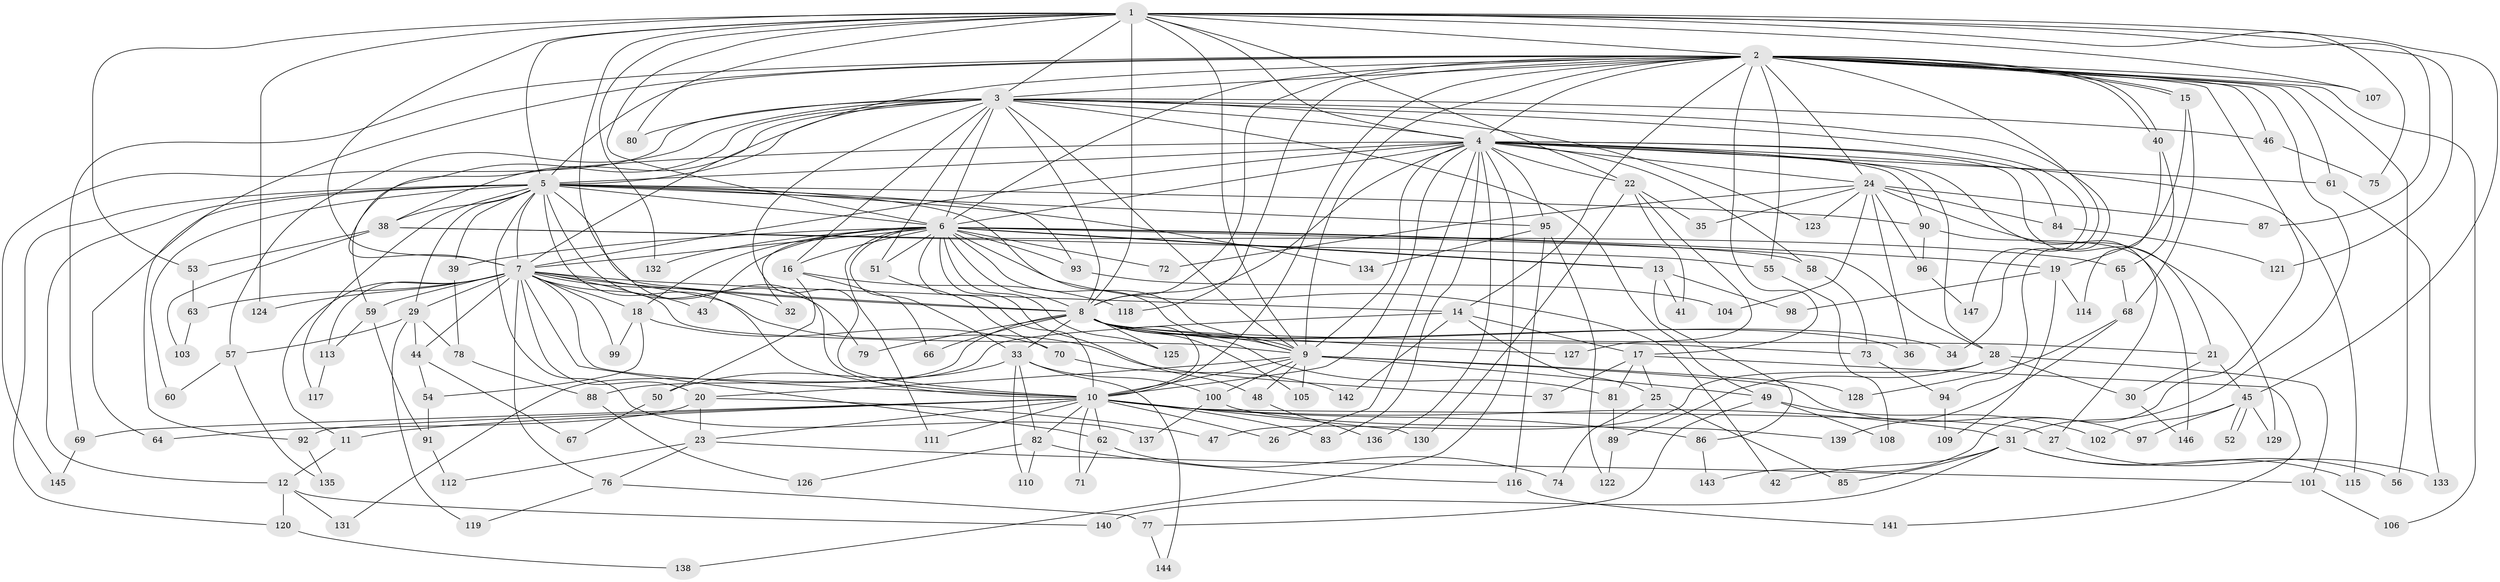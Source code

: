 // coarse degree distribution, {17: 0.009174311926605505, 28: 0.009174311926605505, 19: 0.01834862385321101, 24: 0.009174311926605505, 35: 0.009174311926605505, 27: 0.009174311926605505, 22: 0.009174311926605505, 14: 0.009174311926605505, 3: 0.1926605504587156, 5: 0.05504587155963303, 7: 0.045871559633027525, 4: 0.11009174311926606, 6: 0.05504587155963303, 11: 0.009174311926605505, 2: 0.43119266055045874, 9: 0.009174311926605505, 1: 0.009174311926605505}
// Generated by graph-tools (version 1.1) at 2025/51/02/27/25 19:51:46]
// undirected, 147 vertices, 319 edges
graph export_dot {
graph [start="1"]
  node [color=gray90,style=filled];
  1;
  2;
  3;
  4;
  5;
  6;
  7;
  8;
  9;
  10;
  11;
  12;
  13;
  14;
  15;
  16;
  17;
  18;
  19;
  20;
  21;
  22;
  23;
  24;
  25;
  26;
  27;
  28;
  29;
  30;
  31;
  32;
  33;
  34;
  35;
  36;
  37;
  38;
  39;
  40;
  41;
  42;
  43;
  44;
  45;
  46;
  47;
  48;
  49;
  50;
  51;
  52;
  53;
  54;
  55;
  56;
  57;
  58;
  59;
  60;
  61;
  62;
  63;
  64;
  65;
  66;
  67;
  68;
  69;
  70;
  71;
  72;
  73;
  74;
  75;
  76;
  77;
  78;
  79;
  80;
  81;
  82;
  83;
  84;
  85;
  86;
  87;
  88;
  89;
  90;
  91;
  92;
  93;
  94;
  95;
  96;
  97;
  98;
  99;
  100;
  101;
  102;
  103;
  104;
  105;
  106;
  107;
  108;
  109;
  110;
  111;
  112;
  113;
  114;
  115;
  116;
  117;
  118;
  119;
  120;
  121;
  122;
  123;
  124;
  125;
  126;
  127;
  128;
  129;
  130;
  131;
  132;
  133;
  134;
  135;
  136;
  137;
  138;
  139;
  140;
  141;
  142;
  143;
  144;
  145;
  146;
  147;
  1 -- 2;
  1 -- 3;
  1 -- 4;
  1 -- 5;
  1 -- 6;
  1 -- 7;
  1 -- 8;
  1 -- 9;
  1 -- 10;
  1 -- 22;
  1 -- 45;
  1 -- 53;
  1 -- 75;
  1 -- 80;
  1 -- 87;
  1 -- 107;
  1 -- 121;
  1 -- 124;
  1 -- 132;
  2 -- 3;
  2 -- 4;
  2 -- 5;
  2 -- 6;
  2 -- 7;
  2 -- 8;
  2 -- 9;
  2 -- 10;
  2 -- 14;
  2 -- 15;
  2 -- 15;
  2 -- 17;
  2 -- 24;
  2 -- 31;
  2 -- 34;
  2 -- 40;
  2 -- 40;
  2 -- 46;
  2 -- 55;
  2 -- 56;
  2 -- 61;
  2 -- 69;
  2 -- 92;
  2 -- 106;
  2 -- 107;
  2 -- 118;
  2 -- 143;
  3 -- 4;
  3 -- 5;
  3 -- 6;
  3 -- 7;
  3 -- 8;
  3 -- 9;
  3 -- 10;
  3 -- 16;
  3 -- 38;
  3 -- 46;
  3 -- 49;
  3 -- 51;
  3 -- 57;
  3 -- 80;
  3 -- 94;
  3 -- 123;
  3 -- 145;
  3 -- 147;
  4 -- 5;
  4 -- 6;
  4 -- 7;
  4 -- 8;
  4 -- 9;
  4 -- 10;
  4 -- 21;
  4 -- 22;
  4 -- 24;
  4 -- 26;
  4 -- 27;
  4 -- 28;
  4 -- 58;
  4 -- 59;
  4 -- 61;
  4 -- 83;
  4 -- 84;
  4 -- 90;
  4 -- 95;
  4 -- 115;
  4 -- 136;
  4 -- 138;
  5 -- 6;
  5 -- 7;
  5 -- 8;
  5 -- 9;
  5 -- 10;
  5 -- 12;
  5 -- 29;
  5 -- 38;
  5 -- 39;
  5 -- 60;
  5 -- 64;
  5 -- 79;
  5 -- 90;
  5 -- 93;
  5 -- 95;
  5 -- 117;
  5 -- 120;
  5 -- 134;
  5 -- 137;
  6 -- 7;
  6 -- 8;
  6 -- 9;
  6 -- 10;
  6 -- 13;
  6 -- 13;
  6 -- 16;
  6 -- 18;
  6 -- 19;
  6 -- 28;
  6 -- 32;
  6 -- 33;
  6 -- 39;
  6 -- 42;
  6 -- 43;
  6 -- 48;
  6 -- 51;
  6 -- 58;
  6 -- 72;
  6 -- 93;
  6 -- 111;
  6 -- 125;
  6 -- 132;
  7 -- 8;
  7 -- 9;
  7 -- 10;
  7 -- 11;
  7 -- 14;
  7 -- 18;
  7 -- 20;
  7 -- 29;
  7 -- 32;
  7 -- 37;
  7 -- 43;
  7 -- 44;
  7 -- 59;
  7 -- 62;
  7 -- 63;
  7 -- 76;
  7 -- 99;
  7 -- 113;
  7 -- 124;
  8 -- 9;
  8 -- 10;
  8 -- 21;
  8 -- 33;
  8 -- 34;
  8 -- 36;
  8 -- 66;
  8 -- 73;
  8 -- 79;
  8 -- 81;
  8 -- 105;
  8 -- 125;
  8 -- 127;
  8 -- 131;
  9 -- 10;
  9 -- 20;
  9 -- 48;
  9 -- 49;
  9 -- 97;
  9 -- 100;
  9 -- 105;
  9 -- 128;
  10 -- 11;
  10 -- 23;
  10 -- 26;
  10 -- 27;
  10 -- 31;
  10 -- 62;
  10 -- 69;
  10 -- 71;
  10 -- 82;
  10 -- 83;
  10 -- 86;
  10 -- 92;
  10 -- 111;
  10 -- 130;
  11 -- 12;
  12 -- 120;
  12 -- 131;
  12 -- 140;
  13 -- 41;
  13 -- 86;
  13 -- 98;
  14 -- 17;
  14 -- 25;
  14 -- 88;
  14 -- 142;
  15 -- 19;
  15 -- 68;
  16 -- 50;
  16 -- 66;
  16 -- 118;
  17 -- 25;
  17 -- 37;
  17 -- 81;
  17 -- 141;
  18 -- 54;
  18 -- 70;
  18 -- 99;
  19 -- 98;
  19 -- 109;
  19 -- 114;
  20 -- 23;
  20 -- 47;
  20 -- 64;
  21 -- 30;
  21 -- 45;
  22 -- 35;
  22 -- 41;
  22 -- 127;
  22 -- 130;
  23 -- 76;
  23 -- 101;
  23 -- 112;
  24 -- 35;
  24 -- 36;
  24 -- 72;
  24 -- 84;
  24 -- 87;
  24 -- 96;
  24 -- 104;
  24 -- 123;
  24 -- 129;
  25 -- 74;
  25 -- 85;
  27 -- 133;
  28 -- 30;
  28 -- 47;
  28 -- 89;
  28 -- 101;
  29 -- 44;
  29 -- 57;
  29 -- 78;
  29 -- 119;
  30 -- 146;
  31 -- 42;
  31 -- 56;
  31 -- 85;
  31 -- 115;
  31 -- 140;
  33 -- 50;
  33 -- 82;
  33 -- 100;
  33 -- 110;
  33 -- 144;
  38 -- 53;
  38 -- 55;
  38 -- 65;
  38 -- 103;
  39 -- 78;
  40 -- 65;
  40 -- 114;
  44 -- 54;
  44 -- 67;
  45 -- 52;
  45 -- 52;
  45 -- 97;
  45 -- 102;
  45 -- 129;
  46 -- 75;
  48 -- 136;
  49 -- 77;
  49 -- 102;
  49 -- 108;
  50 -- 67;
  51 -- 70;
  53 -- 63;
  54 -- 91;
  55 -- 108;
  57 -- 60;
  57 -- 135;
  58 -- 73;
  59 -- 91;
  59 -- 113;
  61 -- 133;
  62 -- 71;
  62 -- 74;
  63 -- 103;
  65 -- 68;
  68 -- 128;
  68 -- 139;
  69 -- 145;
  70 -- 142;
  73 -- 94;
  76 -- 77;
  76 -- 119;
  77 -- 144;
  78 -- 88;
  81 -- 89;
  82 -- 110;
  82 -- 116;
  82 -- 126;
  84 -- 121;
  86 -- 143;
  88 -- 126;
  89 -- 122;
  90 -- 96;
  90 -- 146;
  91 -- 112;
  92 -- 135;
  93 -- 104;
  94 -- 109;
  95 -- 116;
  95 -- 122;
  95 -- 134;
  96 -- 147;
  100 -- 137;
  100 -- 139;
  101 -- 106;
  113 -- 117;
  116 -- 141;
  120 -- 138;
}
